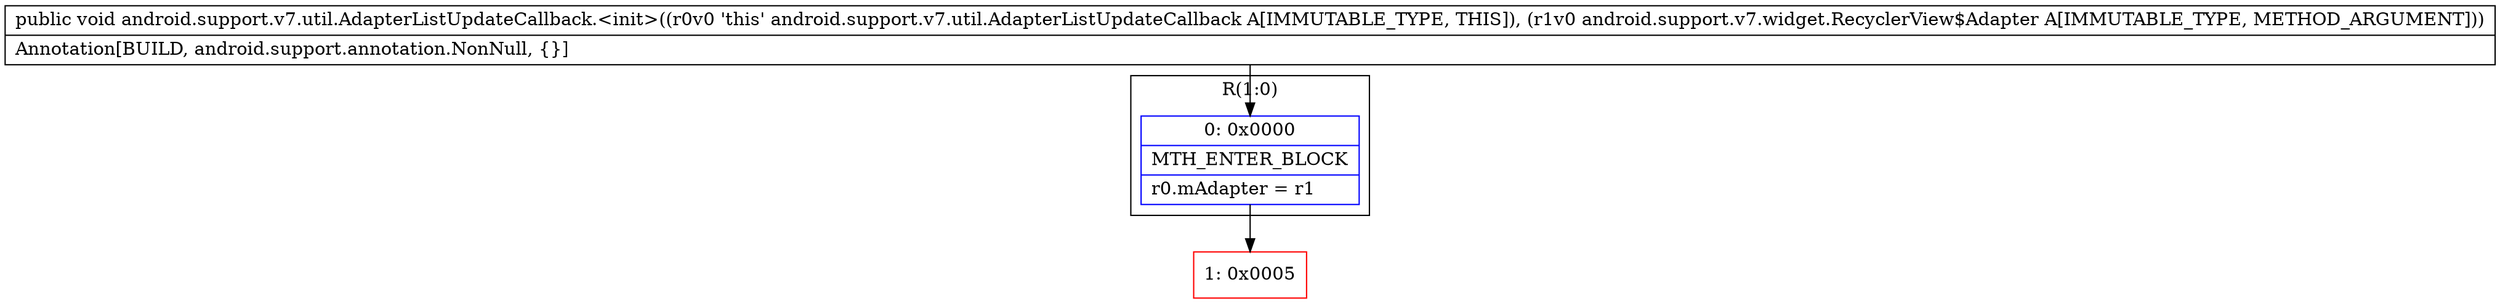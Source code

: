 digraph "CFG forandroid.support.v7.util.AdapterListUpdateCallback.\<init\>(Landroid\/support\/v7\/widget\/RecyclerView$Adapter;)V" {
subgraph cluster_Region_382478252 {
label = "R(1:0)";
node [shape=record,color=blue];
Node_0 [shape=record,label="{0\:\ 0x0000|MTH_ENTER_BLOCK\l|r0.mAdapter = r1\l}"];
}
Node_1 [shape=record,color=red,label="{1\:\ 0x0005}"];
MethodNode[shape=record,label="{public void android.support.v7.util.AdapterListUpdateCallback.\<init\>((r0v0 'this' android.support.v7.util.AdapterListUpdateCallback A[IMMUTABLE_TYPE, THIS]), (r1v0 android.support.v7.widget.RecyclerView$Adapter A[IMMUTABLE_TYPE, METHOD_ARGUMENT]))  | Annotation[BUILD, android.support.annotation.NonNull, \{\}]\l}"];
MethodNode -> Node_0;
Node_0 -> Node_1;
}

